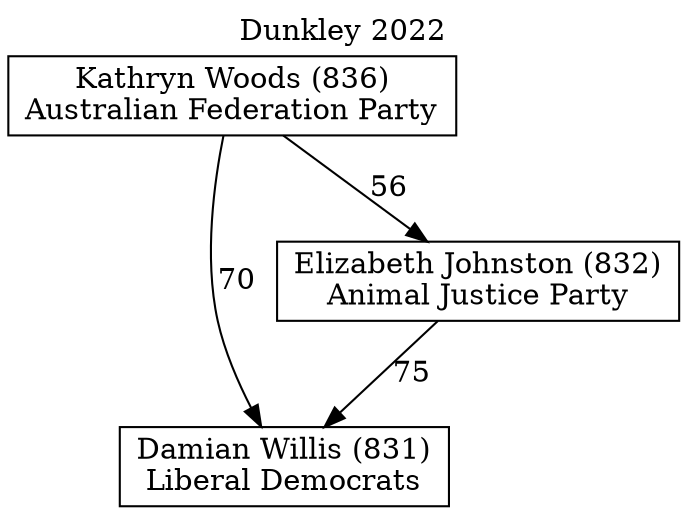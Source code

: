 // House preference flow
digraph "Damian Willis (831)_Dunkley_2022" {
	graph [label="Dunkley 2022" labelloc=t mclimit=10]
	node [shape=box]
	"Damian Willis (831)" [label="Damian Willis (831)
Liberal Democrats"]
	"Elizabeth Johnston (832)" [label="Elizabeth Johnston (832)
Animal Justice Party"]
	"Kathryn Woods (836)" [label="Kathryn Woods (836)
Australian Federation Party"]
	"Elizabeth Johnston (832)" -> "Damian Willis (831)" [label=75]
	"Kathryn Woods (836)" -> "Elizabeth Johnston (832)" [label=56]
	"Kathryn Woods (836)" -> "Damian Willis (831)" [label=70]
}
